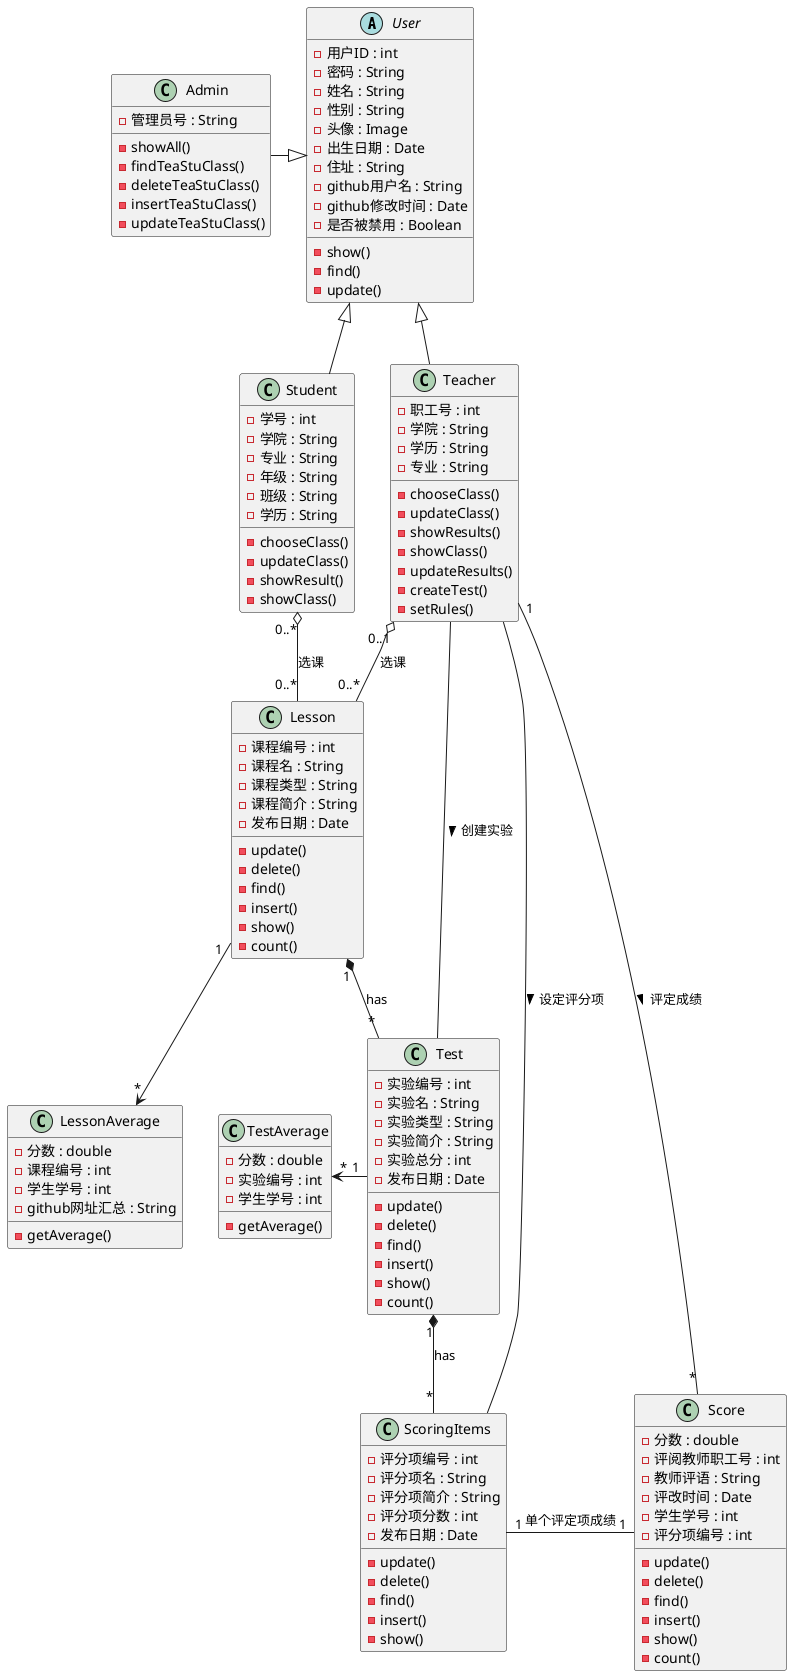 @startuml

abstract class User{
-用户ID : int
-密码 : String
-姓名 : String
-性别 : String
-头像 : Image
-出生日期 : Date
-住址 : String
-github用户名 : String
-github修改时间 : Date
-是否被禁用 : Boolean
-show()
-find()
-update()
}

class Admin{
-管理员号 : String
-showAll()
-findTeaStuClass()
-deleteTeaStuClass()
-insertTeaStuClass()
-updateTeaStuClass()
}

class Student{
-学号 : int
-学院 : String
-专业 : String
-年级 : String
-班级 : String
-学历 : String
-chooseClass()
-updateClass()
-showResult()
-showClass()
}

class Teacher{
-职工号 : int
-学院 : String
-学历 : String
-专业 : String
-chooseClass()
-updateClass()
-showResults()
-showClass()
-updateResults()
-createTest()
-setRules()
}

User <|-- Student
User <|-- Teacher
User <|-left- Admin

class Lesson{
-课程编号 : int
-课程名 : String
-课程类型 : String
-课程简介 : String
-发布日期 : Date
-update()
-delete()
-find()
-insert()
-show()
-count()
}

class Test{
-实验编号 : int
-实验名 : String
-实验类型 : String
-实验简介 : String
-实验总分 : int
-发布日期 : Date
-update()
-delete()
-find()
-insert()
-show()
-count()
}

class ScoringItems{
-评分项编号 : int
-评分项名 : String
-评分项简介 : String
-评分项分数 : int
-发布日期 : Date
-update()
-delete()
-find()
-insert()
-show()
}

Teacher "0..1" o-- "0..*" Lesson:选课
Student "0..*" o--"0..*" Lesson:选课
Lesson "1" *--"*" Test:has
Test "1" *--"*" ScoringItems:has
Teacher -- Test:创建实验 >
Teacher -- ScoringItems:设定评分项 >


class Score{
-分数 : double
-评阅教师职工号 : int
-教师评语 : String
-评改时间 : Date
-学生学号 : int
-评分项编号 : int
-update()
-delete()
-find()
-insert()
-show()
-count()
}

class TestAverage{
-分数 : double
-实验编号 : int
-学生学号 : int
-getAverage()
}

class LessonAverage{
-分数 : double
-课程编号 : int
-学生学号 : int
-github网址汇总 : String
-getAverage()
}
ScoringItems "1"-right-"1" Score:单个评定项成绩
Teacher "1"--"*" Score:评定成绩 >
Test "1" -left->"*" TestAverage
Lesson "1" -->"*" LessonAverage
@enduml